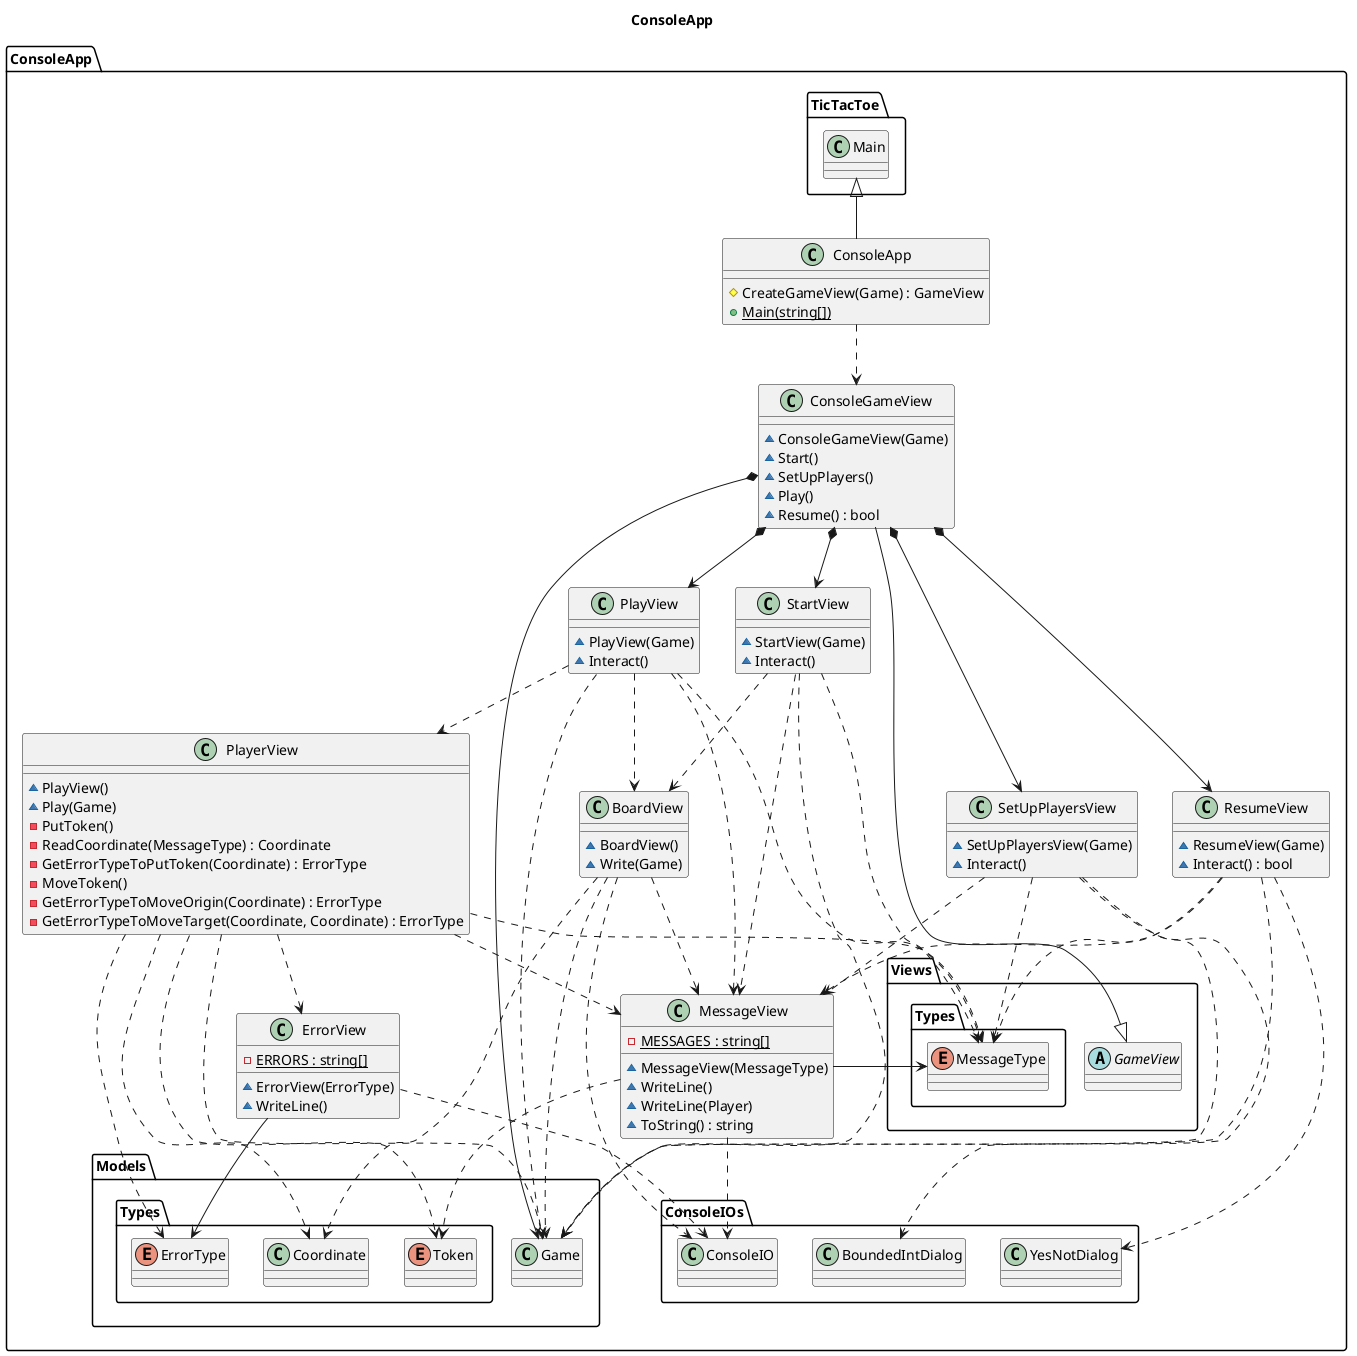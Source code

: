@startuml TicTacToeConsoleApp
title ConsoleApp
namespace ConsoleApp{
    class ConsoleApp{
        #CreateGameView(Game) : GameView
        +{static} Main(string[])
    }
    ConsoleApp -up-|> TicTacToe.Main
    ConsoleApp .down.> ConsoleGameView
    
    abstract Views.GameView{}


    class ConsoleGameView{
        ~ConsoleGameView(Game)
        ~Start()
        ~SetUpPlayers()
        ~Play()
        ~Resume() : bool
    }
    ConsoleGameView -up-|> Views.GameView
    ConsoleGameView *--> Models.Game
    ConsoleGameView *--> StartView
    ConsoleGameView *--> SetUpPlayersView
    ConsoleGameView *--> PlayView
    ConsoleGameView *--> ResumeView

    class StartView{
        ~StartView(Game)
        ~Interact()
    }
    StartView ..> MessageView
    StartView ..> Views.Types.MessageType
    StartView ..> BoardView
    StartView ..> Models.Game

    class SetUpPlayersView{
        ~SetUpPlayersView(Game)
        ~Interact()
    }
    SetUpPlayersView ..> Models.Game
    SetUpPlayersView ..> MessageView
    SetUpPlayersView ..> Views.Types.MessageType
    SetUpPlayersView ..> ConsoleApp.ConsoleIOs.BoundedIntDialog

    class PlayView{
        ~PlayView(Game)
        ~Interact()
    }
    PlayView ..> Models.Game
    PlayView ..> PlayerView
    PlayView ..> BoardView
    PlayView ..> MessageView
    PlayView ..> Views.Types.MessageType

    class ResumeView{
        ~ResumeView(Game)
        ~Interact() : bool
    }
    ResumeView ..> Models.Game
    ResumeView ..> MessageView
    ResumeView ..> Views.Types.MessageType
    ResumeView ..> ConsoleApp.ConsoleIOs.YesNotDialog

    class BoardView{
        ~BoardView()
        ~Write(Game)
    }
    BoardView ..> Models.Game
    BoardView ..> Models.Types.Coordinate
    BoardView ..> MessageView
    BoardView ..> ConsoleApp.ConsoleIOs.ConsoleIO   

    class PlayerView{
        ~PlayView()
        ~Play(Game)
        -PutToken()
        -ReadCoordinate(MessageType) : Coordinate
        -GetErrorTypeToPutToken(Coordinate) : ErrorType
        -MoveToken()
        -GetErrorTypeToMoveOrigin(Coordinate) : ErrorType
        -GetErrorTypeToMoveTarget(Coordinate, Coordinate) : ErrorType
    }
    PlayerView ..> Models.Game
    PlayerView ..> Models.Types.Coordinate
    PlayerView ..> Models.Types.Token
    PlayerView ..> MessageView
    PlayerView ..> Views.Types.MessageType
    PlayerView ..> ErrorView
    PlayerView ..> Models.Types.ErrorType

    class MessageView{
        -{static} MESSAGES : string[]
        ~MessageView(MessageType)
        ~WriteLine()
        ~WriteLine(Player)
        ~ToString() : string
    }
    MessageView --> Views.Types.MessageType
    MessageView ..> Models.Types.Token
    MessageView ..> ConsoleApp.ConsoleIOs.ConsoleIO

    class ErrorView{
        -{static} ERRORS : string[]
        ~ErrorView(ErrorType)
        ~WriteLine()
    }
    ErrorView --> Models.Types.ErrorType
    ErrorView ..> ConsoleApp.ConsoleIOs.ConsoleIO

    enum Views.Types.MessageType{}
    enum Models.Types.Token{}
    enum Models.Types.ErrorType{}
}

@enduml